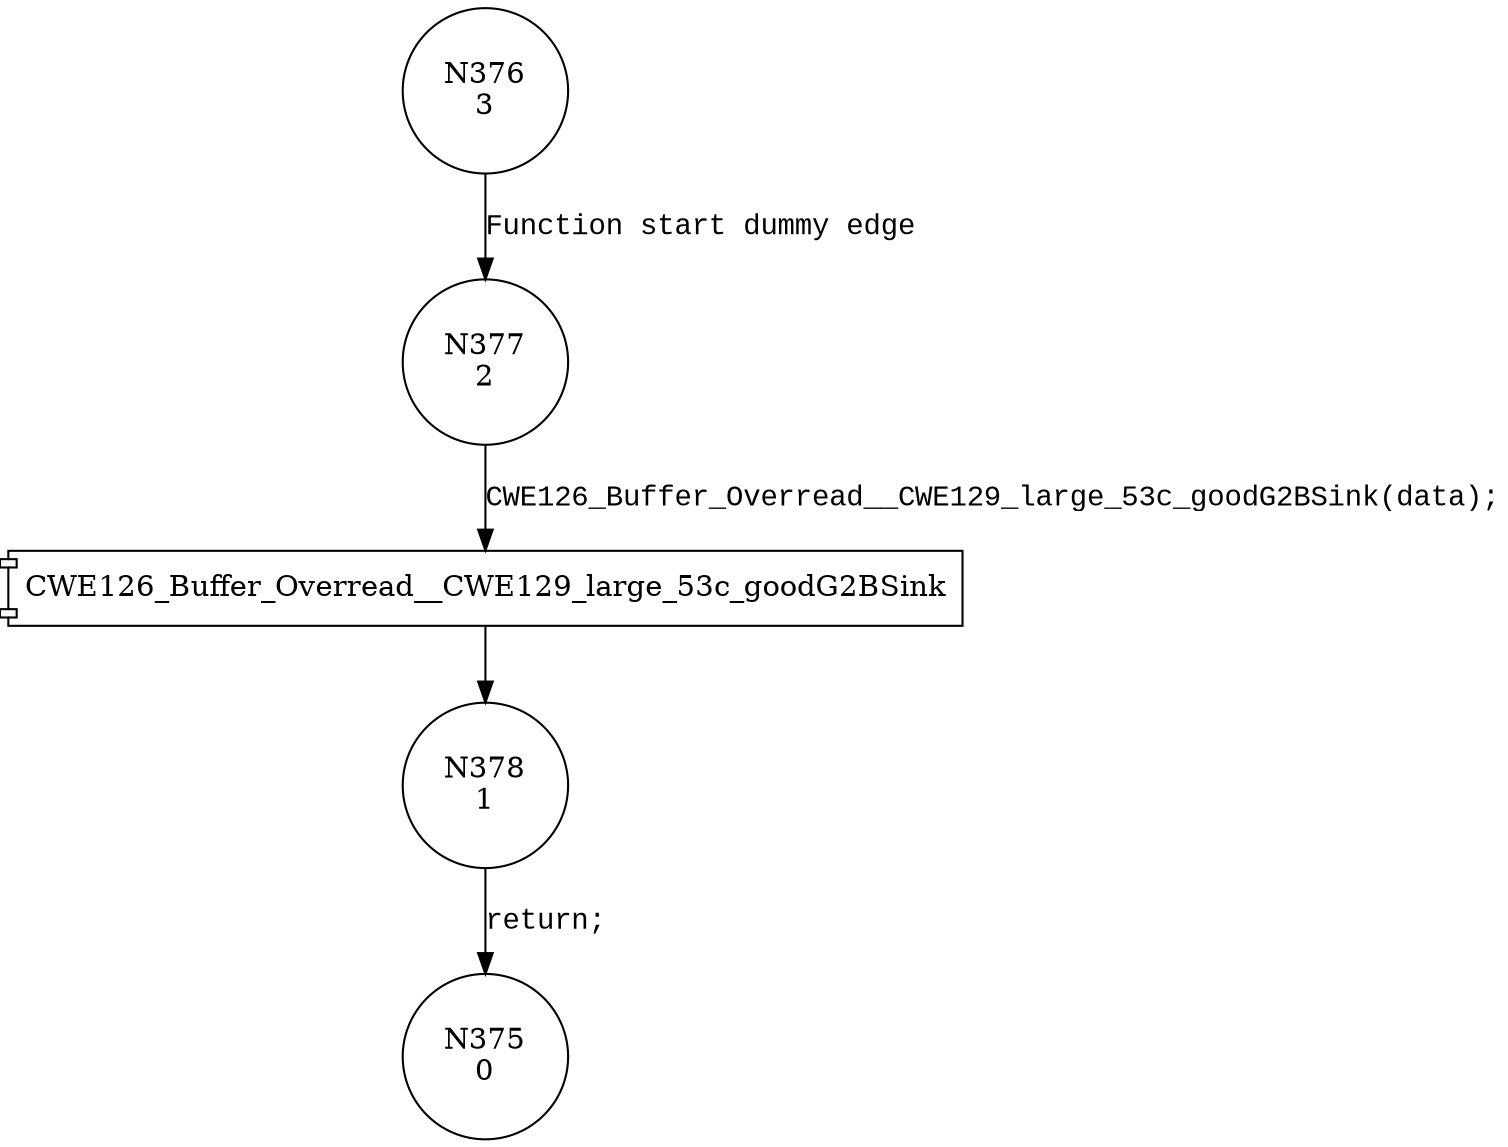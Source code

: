 digraph CWE126_Buffer_Overread__CWE129_large_53b_goodG2BSink {
376 [shape="circle" label="N376\n3"]
377 [shape="circle" label="N377\n2"]
378 [shape="circle" label="N378\n1"]
375 [shape="circle" label="N375\n0"]
376 -> 377 [label="Function start dummy edge" fontname="Courier New"]
100019 [shape="component" label="CWE126_Buffer_Overread__CWE129_large_53c_goodG2BSink"]
377 -> 100019 [label="CWE126_Buffer_Overread__CWE129_large_53c_goodG2BSink(data);" fontname="Courier New"]
100019 -> 378 [label="" fontname="Courier New"]
378 -> 375 [label="return;" fontname="Courier New"]
}